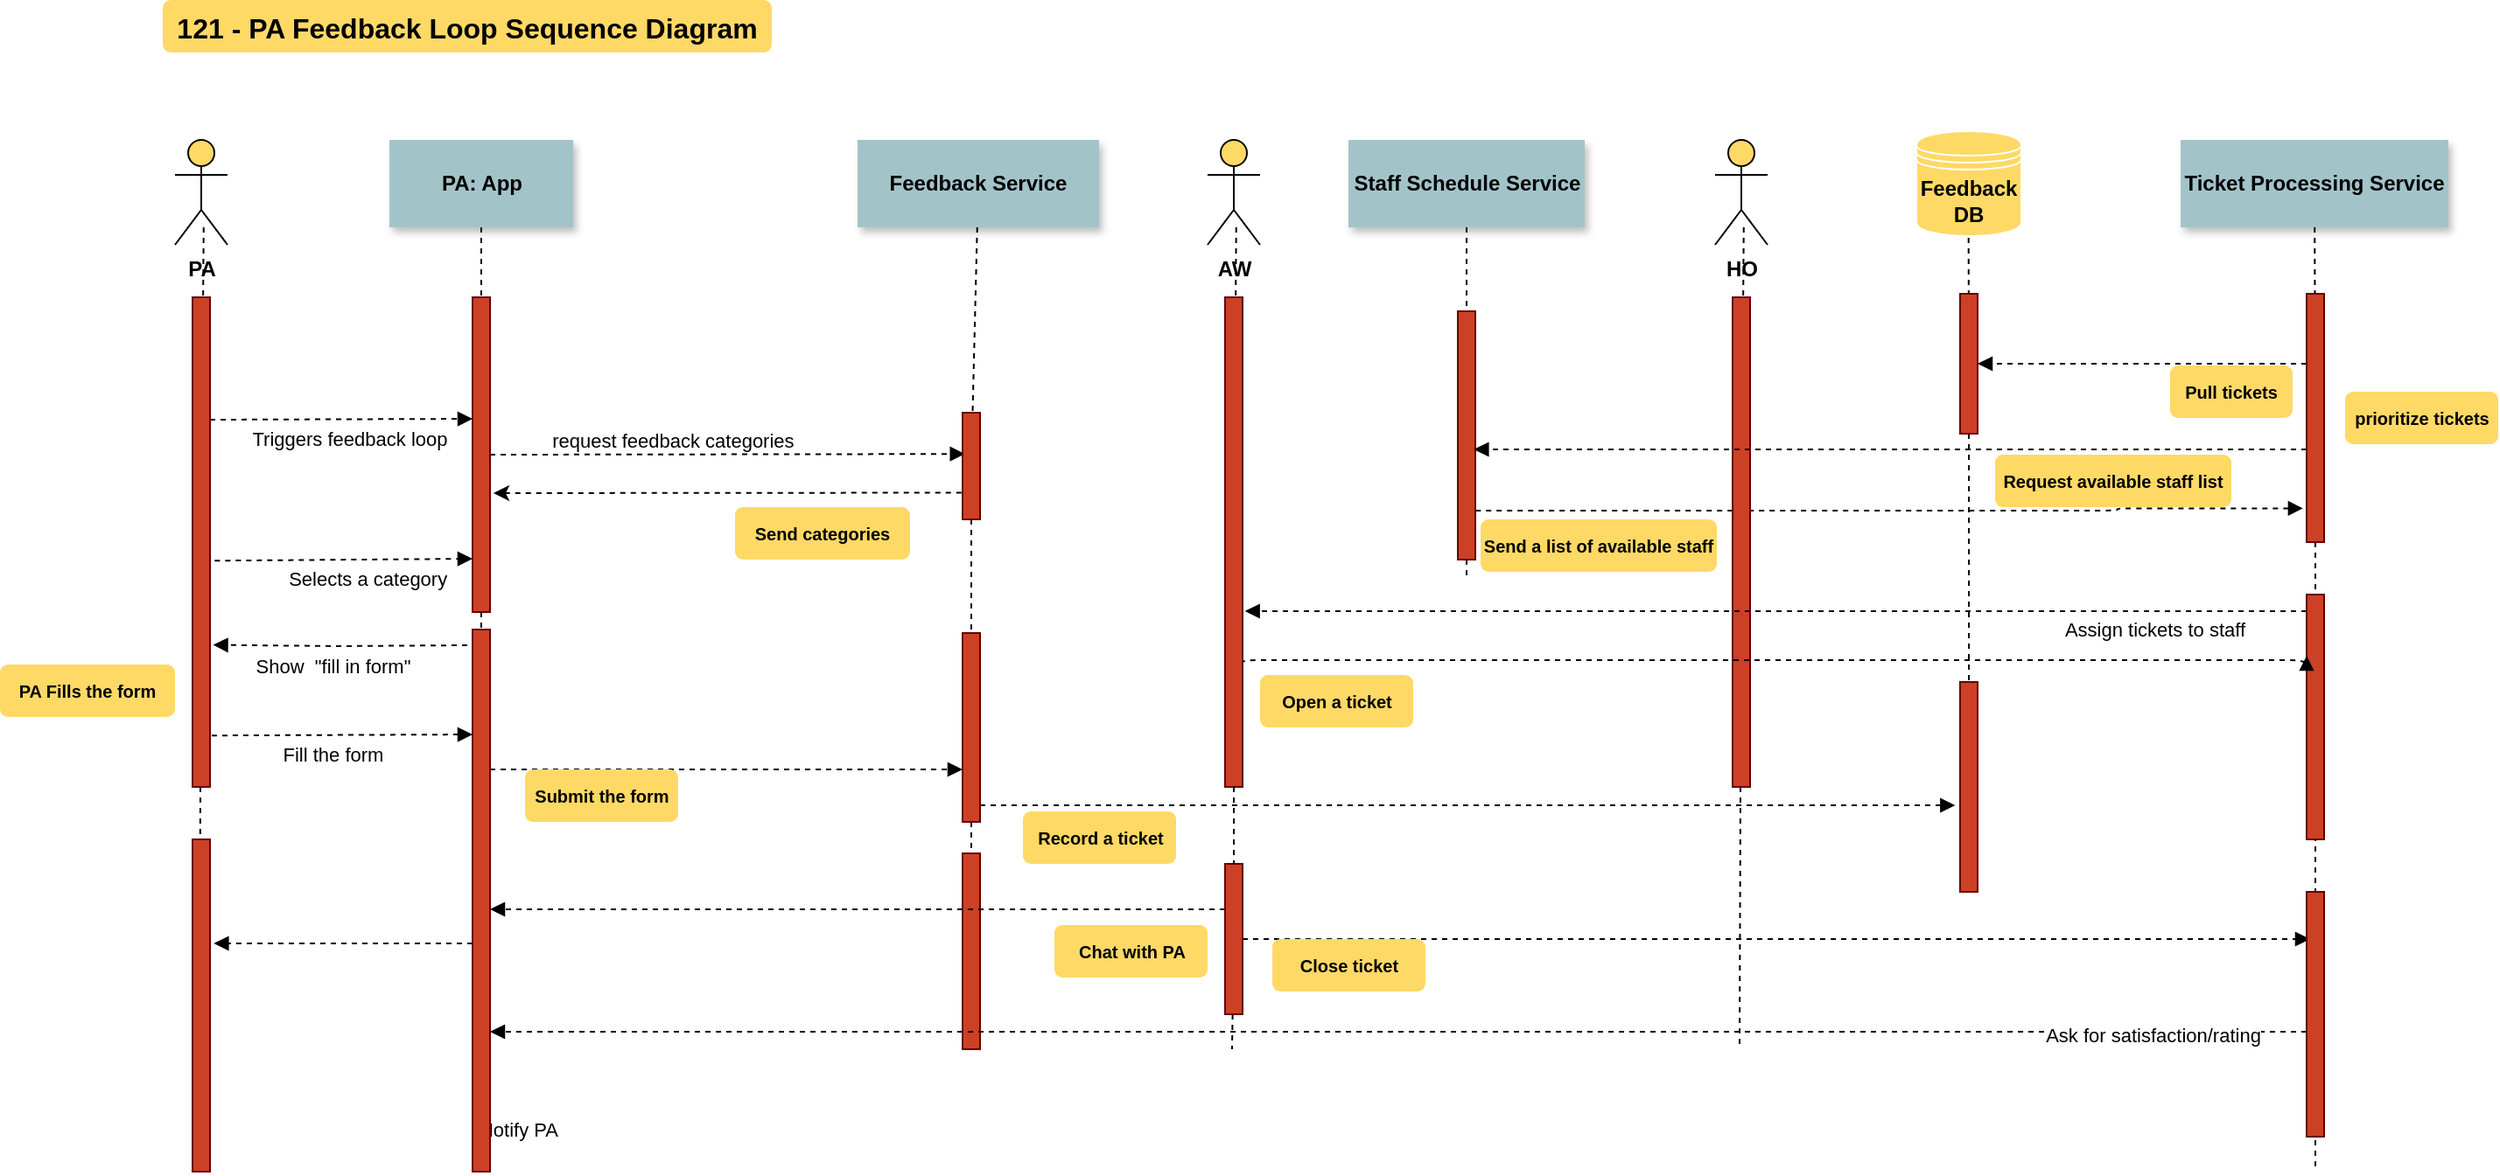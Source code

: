 <mxfile version="12.1.7" type="github" pages="1">
  <diagram name="Page-1" id="9361dd3d-8414-5efd-6122-117bd74ce7a7">
    <mxGraphModel dx="2107" dy="1023" grid="1" gridSize="10" guides="1" tooltips="1" connect="1" arrows="1" fold="1" page="0" pageScale="1.5" pageWidth="826" pageHeight="1169" background="#ffffff" math="0" shadow="0">
      <root>
        <mxCell id="0"/>
        <mxCell id="1" parent="0"/>
        <mxCell id="2" value="" style="fillColor=#CC4125;strokeColor=#660000" parent="1" vertex="1">
          <mxGeometry x="30" y="150" width="10" height="180" as="geometry"/>
        </mxCell>
        <mxCell id="4" value="PA: App" style="shadow=1;fillColor=#A2C4C9;strokeColor=none;whiteSpace=wrap;fontStyle=1" parent="1" vertex="1">
          <mxGeometry x="-17.5" y="60" width="105" height="50" as="geometry"/>
        </mxCell>
        <mxCell id="7" value="Staff Schedule Service" style="shadow=1;fillColor=#A2C4C9;strokeColor=none;whiteSpace=wrap;fontStyle=1" parent="1" vertex="1">
          <mxGeometry x="530.5" y="60" width="135" height="50" as="geometry"/>
        </mxCell>
        <mxCell id="9" value="request feedback categories" style="edgeStyle=none;verticalLabelPosition=top;verticalAlign=bottom;entryX=0.138;entryY=0.387;entryDx=0;entryDy=0;exitX=1;exitY=0.5;exitDx=0;exitDy=0;entryPerimeter=0;dashed=1;endFill=1;endArrow=block;startFill=0;startArrow=none;" parent="1" source="2" target="4HXD_U9j3b60p4fibFge-90" edge="1">
          <mxGeometry x="-150" y="4" width="100" height="100" as="geometry">
            <mxPoint x="60" y="243.5" as="sourcePoint"/>
            <mxPoint x="241.6" y="245.159" as="targetPoint"/>
            <mxPoint x="-31" y="1" as="offset"/>
          </mxGeometry>
        </mxCell>
        <mxCell id="11" value="" style="edgeStyle=none;verticalLabelPosition=top;verticalAlign=bottom;endArrow=none;startArrow=classic;dashed=1;entryX=0;entryY=0.75;entryDx=0;entryDy=0;" parent="1" target="4HXD_U9j3b60p4fibFge-90" edge="1">
          <mxGeometry x="120" y="172.259" width="100" height="100" as="geometry">
            <mxPoint x="42" y="262" as="sourcePoint"/>
            <mxPoint x="286.76" y="260.398" as="targetPoint"/>
          </mxGeometry>
        </mxCell>
        <mxCell id="16" value="" style="edgeStyle=none;endArrow=none;dashed=1;" parent="1" source="4HXD_U9j3b60p4fibFge-112" target="17" edge="1">
          <mxGeometry x="807.043" y="270" width="100" height="100" as="geometry">
            <mxPoint x="884.543" y="220.0" as="sourcePoint"/>
            <mxPoint x="884.543" y="240.0" as="targetPoint"/>
          </mxGeometry>
        </mxCell>
        <mxCell id="17" value="" style="fillColor=#CC4125;strokeColor=#660000" parent="1" vertex="1">
          <mxGeometry x="880" y="370" width="10" height="120" as="geometry"/>
        </mxCell>
        <mxCell id="30" value="Feedback Service" style="shadow=1;fillColor=#A2C4C9;strokeColor=none;whiteSpace=wrap;fontStyle=1" parent="1" vertex="1">
          <mxGeometry x="250" y="60" width="138" height="50" as="geometry"/>
        </mxCell>
        <mxCell id="33" value="" style="edgeStyle=elbowEdgeStyle;elbow=horizontal;endArrow=none;dashed=1" parent="1" source="4" target="2" edge="1">
          <mxGeometry x="60.0" y="310" width="100" height="100" as="geometry">
            <mxPoint x="60.0" y="410" as="sourcePoint"/>
            <mxPoint x="160" y="310" as="targetPoint"/>
          </mxGeometry>
        </mxCell>
        <mxCell id="jYBo3Zhqs0pMkhHqMW5u-86" value="" style="edgeStyle=orthogonalEdgeStyle;rounded=1;orthogonalLoop=1;jettySize=auto;html=1;entryX=1.175;entryY=0.71;entryDx=0;entryDy=0;entryPerimeter=0;dashed=1;verticalAlign=bottom;endFill=1;endArrow=block;startFill=0;startArrow=none;" parent="1" target="jYBo3Zhqs0pMkhHqMW5u-84" edge="1">
          <mxGeometry x="0.061" y="-19" relative="1" as="geometry">
            <mxPoint x="27" y="349" as="sourcePoint"/>
            <mxPoint as="offset"/>
          </mxGeometry>
        </mxCell>
        <mxCell id="jYBo3Zhqs0pMkhHqMW5u-87" value="Show&amp;nbsp; &quot;fill in form&quot;" style="text;html=1;resizable=0;points=[];align=center;verticalAlign=bottom;labelBackgroundColor=#ffffff;rounded=1;dashed=1;fontSize=11;strokeColor=#000000;endFill=1;endArrow=block;startFill=0;startArrow=none;" parent="jYBo3Zhqs0pMkhHqMW5u-86" vertex="1" connectable="0">
          <mxGeometry x="0.15" y="-4" relative="1" as="geometry">
            <mxPoint x="6.5" y="25" as="offset"/>
          </mxGeometry>
        </mxCell>
        <mxCell id="xaEXVbpPQqgU4EdOG0RL-72" style="edgeStyle=elbowEdgeStyle;orthogonalLoop=1;jettySize=auto;elbow=vertical;html=1;dashed=1;startFill=0;endArrow=block;endFill=1;" edge="1" parent="1" source="42">
          <mxGeometry relative="1" as="geometry">
            <mxPoint x="310" y="420" as="targetPoint"/>
          </mxGeometry>
        </mxCell>
        <mxCell id="xaEXVbpPQqgU4EdOG0RL-135" style="edgeStyle=elbowEdgeStyle;orthogonalLoop=1;jettySize=auto;elbow=vertical;html=1;dashed=1;startFill=0;endArrow=block;endFill=1;entryX=1.217;entryY=0.313;entryDx=0;entryDy=0;entryPerimeter=0;" edge="1" parent="1" source="42" target="xaEXVbpPQqgU4EdOG0RL-137">
          <mxGeometry relative="1" as="geometry">
            <mxPoint x="-120.0" y="495" as="targetPoint"/>
            <Array as="points"/>
          </mxGeometry>
        </mxCell>
        <mxCell id="xaEXVbpPQqgU4EdOG0RL-136" value="Notify PA" style="text;html=1;resizable=0;points=[];align=center;verticalAlign=middle;labelBackgroundColor=#ffffff;fontSize=11;" vertex="1" connectable="0" parent="xaEXVbpPQqgU4EdOG0RL-135">
          <mxGeometry x="1" y="-96" relative="1" as="geometry">
            <mxPoint x="77.5" y="106.5" as="offset"/>
          </mxGeometry>
        </mxCell>
        <mxCell id="42" value="" style="fillColor=#CC4125;strokeColor=#660000" parent="1" vertex="1">
          <mxGeometry x="30" y="340" width="10" height="310" as="geometry"/>
        </mxCell>
        <mxCell id="44" value="" style="edgeStyle=none;dashed=1;endArrow=none" parent="1" source="2" target="42" edge="1">
          <mxGeometry x="-120" y="300" width="100" height="100" as="geometry">
            <mxPoint x="-120" y="400" as="sourcePoint"/>
            <mxPoint x="-20" y="300" as="targetPoint"/>
          </mxGeometry>
        </mxCell>
        <mxCell id="49" value="" style="fillColor=#CC4125;strokeColor=#660000" parent="1" vertex="1">
          <mxGeometry x="310" y="468" width="10" height="112" as="geometry"/>
        </mxCell>
        <mxCell id="50" value="" style="edgeStyle=none;endArrow=none;dashed=1" parent="1" source="4HXD_U9j3b60p4fibFge-125" target="49" edge="1">
          <mxGeometry x="266.571" y="205" width="100" height="100" as="geometry">
            <mxPoint x="341.736" y="150" as="sourcePoint"/>
            <mxPoint x="341.736" y="329.394" as="targetPoint"/>
          </mxGeometry>
        </mxCell>
        <mxCell id="71" value="121 - PA Feedback Loop Sequence Diagram" style="rounded=1;fontStyle=1;fillColor=#FFD966;strokeColor=none;fontSize=16;" parent="1" vertex="1">
          <mxGeometry x="-147" y="-20" width="348" height="30" as="geometry"/>
        </mxCell>
        <mxCell id="72" value="PA Fills the form" style="rounded=1;fontStyle=1;fillColor=#FFD966;strokeColor=none;whiteSpace=wrap;fontSize=10;" parent="1" vertex="1">
          <mxGeometry x="-240" y="360" width="100" height="30" as="geometry"/>
        </mxCell>
        <mxCell id="4HXD_U9j3b60p4fibFge-92" style="edgeStyle=orthogonalEdgeStyle;rounded=1;orthogonalLoop=1;jettySize=auto;html=1;dashed=1;verticalAlign=bottom;endFill=1;endArrow=block;startFill=0;startArrow=none;exitX=1.01;exitY=0.803;exitDx=0;exitDy=0;exitPerimeter=0;entryX=-0.205;entryY=0.864;entryDx=0;entryDy=0;entryPerimeter=0;" parent="1" edge="1" target="xaEXVbpPQqgU4EdOG0RL-106" source="4HXD_U9j3b60p4fibFge-109">
          <mxGeometry relative="1" as="geometry">
            <mxPoint x="640" y="270" as="sourcePoint"/>
            <mxPoint x="797" y="270" as="targetPoint"/>
            <Array as="points">
              <mxPoint x="970" y="272"/>
              <mxPoint x="970" y="271"/>
            </Array>
          </mxGeometry>
        </mxCell>
        <mxCell id="4HXD_U9j3b60p4fibFge-93" value="" style="text;html=1;resizable=0;points=[];align=center;verticalAlign=bottom;labelBackgroundColor=#ffffff;rounded=1;dashed=1;fontSize=11;strokeColor=#000000;endFill=1;endArrow=block;startFill=0;startArrow=none;" parent="4HXD_U9j3b60p4fibFge-92" vertex="1" connectable="0">
          <mxGeometry x="-0.003" y="10" relative="1" as="geometry">
            <mxPoint x="-159.5" y="28" as="offset"/>
          </mxGeometry>
        </mxCell>
        <mxCell id="HILvpN4AN2ozblUCMKvK-93" value="" style="edgeStyle=none;endArrow=none;dashed=1;exitX=0.5;exitY=1;exitDx=0;exitDy=0;" parent="1" source="4HXD_U9j3b60p4fibFge-109" edge="1">
          <mxGeometry x="626.571" y="339.697" width="100" height="100" as="geometry">
            <mxPoint x="598" y="270" as="sourcePoint"/>
            <mxPoint x="598" y="310" as="targetPoint"/>
          </mxGeometry>
        </mxCell>
        <mxCell id="4HXD_U9j3b60p4fibFge-90" value="" style="fillColor=#CC4125;strokeColor=#660000" parent="1" vertex="1">
          <mxGeometry x="310" y="216" width="10" height="61" as="geometry"/>
        </mxCell>
        <mxCell id="4HXD_U9j3b60p4fibFge-91" value="" style="edgeStyle=none;endArrow=none;dashed=1" parent="1" source="30" target="4HXD_U9j3b60p4fibFge-90" edge="1">
          <mxGeometry x="266.571" y="205" width="100" height="100" as="geometry">
            <mxPoint x="315" y="110" as="sourcePoint"/>
            <mxPoint x="315" y="468.333" as="targetPoint"/>
          </mxGeometry>
        </mxCell>
        <mxCell id="4HXD_U9j3b60p4fibFge-109" value="" style="fillColor=#CC4125;strokeColor=#660000" parent="1" vertex="1">
          <mxGeometry x="593" y="158" width="10" height="142" as="geometry"/>
        </mxCell>
        <mxCell id="4HXD_U9j3b60p4fibFge-110" value="" style="edgeStyle=none;endArrow=none;dashed=1;exitX=0.5;exitY=1;exitDx=0;exitDy=0;" parent="1" source="7" target="4HXD_U9j3b60p4fibFge-109" edge="1">
          <mxGeometry x="626.571" y="339.697" width="100" height="100" as="geometry">
            <mxPoint x="597.5" y="110" as="sourcePoint"/>
            <mxPoint x="597.881" y="307" as="targetPoint"/>
          </mxGeometry>
        </mxCell>
        <mxCell id="4HXD_U9j3b60p4fibFge-112" value="" style="fillColor=#CC4125;strokeColor=#660000" parent="1" vertex="1">
          <mxGeometry x="880" y="148" width="10" height="80" as="geometry"/>
        </mxCell>
        <mxCell id="4HXD_U9j3b60p4fibFge-113" value="" style="edgeStyle=none;endArrow=none;dashed=1;" parent="1" target="4HXD_U9j3b60p4fibFge-112" edge="1">
          <mxGeometry x="807.043" y="270" width="100" height="100" as="geometry">
            <mxPoint x="884.836" y="110" as="sourcePoint"/>
            <mxPoint x="884.965" y="290" as="targetPoint"/>
          </mxGeometry>
        </mxCell>
        <mxCell id="4HXD_U9j3b60p4fibFge-121" value="prioritize tickets" style="rounded=1;fontStyle=1;fillColor=#FFD966;strokeColor=none;whiteSpace=wrap;fontSize=10;" parent="1" vertex="1">
          <mxGeometry x="1100" y="204" width="87.5" height="30" as="geometry"/>
        </mxCell>
        <mxCell id="xaEXVbpPQqgU4EdOG0RL-100" style="edgeStyle=elbowEdgeStyle;orthogonalLoop=1;jettySize=auto;elbow=vertical;html=1;dashed=1;startFill=0;endArrow=block;endFill=1;entryX=-0.283;entryY=0.586;entryDx=0;entryDy=0;entryPerimeter=0;" edge="1" parent="1" source="4HXD_U9j3b60p4fibFge-125" target="17">
          <mxGeometry relative="1" as="geometry">
            <mxPoint x="850" y="440" as="targetPoint"/>
          </mxGeometry>
        </mxCell>
        <mxCell id="4HXD_U9j3b60p4fibFge-125" value="" style="fillColor=#CC4125;strokeColor=#660000" parent="1" vertex="1">
          <mxGeometry x="310" y="342" width="10" height="108" as="geometry"/>
        </mxCell>
        <mxCell id="4HXD_U9j3b60p4fibFge-126" value="" style="edgeStyle=none;endArrow=none;dashed=1" parent="1" source="4HXD_U9j3b60p4fibFge-90" target="4HXD_U9j3b60p4fibFge-125" edge="1">
          <mxGeometry x="266.571" y="205" width="100" height="100" as="geometry">
            <mxPoint x="315.0" y="280.0" as="sourcePoint"/>
            <mxPoint x="315.0" y="468" as="targetPoint"/>
          </mxGeometry>
        </mxCell>
        <mxCell id="jYBo3Zhqs0pMkhHqMW5u-81" value="Selects a category" style="edgeStyle=none;verticalLabelPosition=top;verticalAlign=bottom;labelPosition=left;align=center;exitX=1.268;exitY=0.538;exitDx=0;exitDy=0;exitPerimeter=0;dashed=1;endFill=1;endArrow=block;startFill=0;startArrow=none;" parent="1" source="jYBo3Zhqs0pMkhHqMW5u-84" edge="1">
          <mxGeometry width="100" height="100" as="geometry">
            <mxPoint x="-60" y="299.5" as="sourcePoint"/>
            <mxPoint x="30" y="299.5" as="targetPoint"/>
            <mxPoint x="14" y="20" as="offset"/>
          </mxGeometry>
        </mxCell>
        <mxCell id="3" value="Triggers feedback loop" style="edgeStyle=none;verticalLabelPosition=top;verticalAlign=bottom;labelPosition=left;align=center;exitX=1;exitY=0.25;exitDx=0;exitDy=0;dashed=1;endFill=1;endArrow=block;startFill=0;startArrow=none;" parent="1" source="jYBo3Zhqs0pMkhHqMW5u-84" edge="1">
          <mxGeometry width="100" height="100" as="geometry">
            <mxPoint x="-60" y="219.5" as="sourcePoint"/>
            <mxPoint x="30" y="219.5" as="targetPoint"/>
            <mxPoint x="5" y="20" as="offset"/>
          </mxGeometry>
        </mxCell>
        <mxCell id="jYBo3Zhqs0pMkhHqMW5u-89" value="Fill the form" style="edgeStyle=none;verticalLabelPosition=top;verticalAlign=bottom;labelPosition=left;align=center;exitX=1.096;exitY=0.895;exitDx=0;exitDy=0;exitPerimeter=0;dashed=1;endFill=1;endArrow=block;startFill=0;startArrow=none;" parent="1" source="jYBo3Zhqs0pMkhHqMW5u-84" edge="1">
          <mxGeometry width="100" height="100" as="geometry">
            <mxPoint x="-107.32" y="400.64" as="sourcePoint"/>
            <mxPoint x="30" y="400" as="targetPoint"/>
            <mxPoint x="-5" y="20" as="offset"/>
          </mxGeometry>
        </mxCell>
        <mxCell id="xaEXVbpPQqgU4EdOG0RL-86" value="" style="group" vertex="1" connectable="0" parent="1">
          <mxGeometry x="740" y="60" width="30" height="520" as="geometry"/>
        </mxCell>
        <mxCell id="xaEXVbpPQqgU4EdOG0RL-87" value="" style="edgeStyle=none;endArrow=none;dashed=1" edge="1" parent="xaEXVbpPQqgU4EdOG0RL-86" target="xaEXVbpPQqgU4EdOG0RL-90">
          <mxGeometry x="-35.429" y="145" width="100" height="100" as="geometry">
            <mxPoint x="16.373" y="50" as="sourcePoint"/>
            <mxPoint x="14" y="520" as="targetPoint"/>
          </mxGeometry>
        </mxCell>
        <mxCell id="xaEXVbpPQqgU4EdOG0RL-88" value="" style="group" vertex="1" connectable="0" parent="xaEXVbpPQqgU4EdOG0RL-86">
          <mxGeometry width="30" height="520" as="geometry"/>
        </mxCell>
        <mxCell id="xaEXVbpPQqgU4EdOG0RL-89" value="" style="edgeStyle=none;endArrow=none;dashed=1" edge="1" parent="xaEXVbpPQqgU4EdOG0RL-88" source="xaEXVbpPQqgU4EdOG0RL-90">
          <mxGeometry x="-35.429" y="145" width="100" height="100" as="geometry">
            <mxPoint x="16.373" y="50" as="sourcePoint"/>
            <mxPoint x="14" y="520" as="targetPoint"/>
          </mxGeometry>
        </mxCell>
        <mxCell id="xaEXVbpPQqgU4EdOG0RL-90" value="" style="fillColor=#CC4125;strokeColor=#660000" vertex="1" parent="xaEXVbpPQqgU4EdOG0RL-88">
          <mxGeometry x="10" y="90" width="10" height="280" as="geometry"/>
        </mxCell>
        <mxCell id="xaEXVbpPQqgU4EdOG0RL-91" value="HO" style="shape=umlActor;verticalLabelPosition=bottom;labelBackgroundColor=none;verticalAlign=top;html=1;outlineConnect=0;fillColor=#FFD966;fontStyle=1" vertex="1" parent="xaEXVbpPQqgU4EdOG0RL-88">
          <mxGeometry width="30" height="60" as="geometry"/>
        </mxCell>
        <mxCell id="xaEXVbpPQqgU4EdOG0RL-103" value="Ticket Processing Service" style="shadow=1;fillColor=#A2C4C9;strokeColor=none;whiteSpace=wrap;fontStyle=1" vertex="1" parent="1">
          <mxGeometry x="1006" y="60" width="153" height="50" as="geometry"/>
        </mxCell>
        <mxCell id="xaEXVbpPQqgU4EdOG0RL-104" value="" style="edgeStyle=none;endArrow=none;dashed=1;" edge="1" parent="1" source="xaEXVbpPQqgU4EdOG0RL-106">
          <mxGeometry x="1004.543" y="270" width="100" height="100" as="geometry">
            <mxPoint x="1082.043" y="220.0" as="sourcePoint"/>
            <mxPoint x="1083" y="650" as="targetPoint"/>
          </mxGeometry>
        </mxCell>
        <mxCell id="xaEXVbpPQqgU4EdOG0RL-115" style="edgeStyle=elbowEdgeStyle;orthogonalLoop=1;jettySize=auto;elbow=vertical;html=1;dashed=1;startFill=0;endArrow=block;endFill=1;fontSize=11;entryX=1.133;entryY=0.641;entryDx=0;entryDy=0;entryPerimeter=0;" edge="1" parent="1" source="xaEXVbpPQqgU4EdOG0RL-105" target="xaEXVbpPQqgU4EdOG0RL-96">
          <mxGeometry relative="1" as="geometry">
            <mxPoint x="760" y="330" as="targetPoint"/>
          </mxGeometry>
        </mxCell>
        <mxCell id="xaEXVbpPQqgU4EdOG0RL-117" value="Assign tickets to staff" style="text;html=1;resizable=0;points=[];align=center;verticalAlign=middle;labelBackgroundColor=#ffffff;fontSize=11;" vertex="1" connectable="0" parent="xaEXVbpPQqgU4EdOG0RL-115">
          <mxGeometry y="168" relative="1" as="geometry">
            <mxPoint x="216" y="-157.5" as="offset"/>
          </mxGeometry>
        </mxCell>
        <mxCell id="xaEXVbpPQqgU4EdOG0RL-105" value="" style="fillColor=#CC4125;strokeColor=#660000" vertex="1" parent="1">
          <mxGeometry x="1078" y="320" width="10" height="140" as="geometry"/>
        </mxCell>
        <mxCell id="xaEXVbpPQqgU4EdOG0RL-110" style="edgeStyle=elbowEdgeStyle;orthogonalLoop=1;jettySize=auto;elbow=vertical;html=1;entryX=1;entryY=0.5;entryDx=0;entryDy=0;dashed=1;startFill=0;endArrow=block;endFill=1;fontSize=16;" edge="1" parent="1" source="xaEXVbpPQqgU4EdOG0RL-106" target="4HXD_U9j3b60p4fibFge-112">
          <mxGeometry relative="1" as="geometry"/>
        </mxCell>
        <mxCell id="xaEXVbpPQqgU4EdOG0RL-111" value="" style="text;html=1;resizable=0;points=[];align=center;verticalAlign=bottom;labelBackgroundColor=#ffffff;fontSize=11;rounded=1;dashed=1;strokeColor=#000000;endFill=1;endArrow=block;startFill=0;startArrow=none;" vertex="1" connectable="0" parent="xaEXVbpPQqgU4EdOG0RL-110">
          <mxGeometry x="0.265" y="1" relative="1" as="geometry">
            <mxPoint as="offset"/>
          </mxGeometry>
        </mxCell>
        <mxCell id="xaEXVbpPQqgU4EdOG0RL-112" style="edgeStyle=elbowEdgeStyle;orthogonalLoop=1;jettySize=auto;elbow=vertical;html=1;entryX=0.917;entryY=0.556;entryDx=0;entryDy=0;entryPerimeter=0;dashed=1;startFill=0;endArrow=block;endFill=1;fontSize=16;" edge="1" parent="1" source="xaEXVbpPQqgU4EdOG0RL-106" target="4HXD_U9j3b60p4fibFge-109">
          <mxGeometry relative="1" as="geometry"/>
        </mxCell>
        <mxCell id="xaEXVbpPQqgU4EdOG0RL-113" value="" style="text;html=1;resizable=0;points=[];align=center;verticalAlign=bottom;labelBackgroundColor=#ffffff;fontSize=11;rounded=1;dashed=1;strokeColor=#000000;endFill=1;endArrow=block;startFill=0;startArrow=none;" vertex="1" connectable="0" parent="xaEXVbpPQqgU4EdOG0RL-112">
          <mxGeometry y="116" relative="1" as="geometry">
            <mxPoint x="120.5" y="-93" as="offset"/>
          </mxGeometry>
        </mxCell>
        <mxCell id="xaEXVbpPQqgU4EdOG0RL-106" value="" style="fillColor=#CC4125;strokeColor=#660000" vertex="1" parent="1">
          <mxGeometry x="1078" y="148" width="10" height="142" as="geometry"/>
        </mxCell>
        <mxCell id="xaEXVbpPQqgU4EdOG0RL-107" value="" style="edgeStyle=none;endArrow=none;dashed=1;" edge="1" parent="1" source="xaEXVbpPQqgU4EdOG0RL-103" target="xaEXVbpPQqgU4EdOG0RL-106">
          <mxGeometry x="1004.543" y="270" width="100" height="100" as="geometry">
            <mxPoint x="1082.306" y="110" as="sourcePoint"/>
            <mxPoint x="1082.465" y="290" as="targetPoint"/>
          </mxGeometry>
        </mxCell>
        <mxCell id="xaEXVbpPQqgU4EdOG0RL-108" value="Feedback DB" style="shape=datastore;whiteSpace=wrap;html=1;labelBackgroundColor=none;fillColor=#FFD966;strokeColor=#FFFFFF;fontStyle=1" vertex="1" parent="1">
          <mxGeometry x="855" y="55" width="60" height="60" as="geometry"/>
        </mxCell>
        <mxCell id="xaEXVbpPQqgU4EdOG0RL-93" value="" style="edgeStyle=none;endArrow=none;dashed=1" edge="1" parent="1" target="xaEXVbpPQqgU4EdOG0RL-96">
          <mxGeometry x="414.571" y="205" width="100" height="100" as="geometry">
            <mxPoint x="466.373" y="110" as="sourcePoint"/>
            <mxPoint x="464" y="580" as="targetPoint"/>
          </mxGeometry>
        </mxCell>
        <mxCell id="xaEXVbpPQqgU4EdOG0RL-95" value="" style="edgeStyle=none;endArrow=none;dashed=1" edge="1" parent="1" source="xaEXVbpPQqgU4EdOG0RL-124">
          <mxGeometry x="414.571" y="205" width="100" height="100" as="geometry">
            <mxPoint x="466.373" y="110" as="sourcePoint"/>
            <mxPoint x="464" y="580" as="targetPoint"/>
          </mxGeometry>
        </mxCell>
        <mxCell id="xaEXVbpPQqgU4EdOG0RL-119" style="edgeStyle=elbowEdgeStyle;orthogonalLoop=1;jettySize=auto;elbow=vertical;html=1;exitX=1;exitY=0.75;exitDx=0;exitDy=0;entryX=0;entryY=0.25;entryDx=0;entryDy=0;dashed=1;startFill=0;endArrow=block;endFill=1;fontSize=11;" edge="1" parent="1" source="xaEXVbpPQqgU4EdOG0RL-96" target="xaEXVbpPQqgU4EdOG0RL-105">
          <mxGeometry relative="1" as="geometry"/>
        </mxCell>
        <mxCell id="xaEXVbpPQqgU4EdOG0RL-96" value="" style="fillColor=#CC4125;strokeColor=#660000" vertex="1" parent="1">
          <mxGeometry x="460" y="150" width="10" height="280" as="geometry"/>
        </mxCell>
        <mxCell id="xaEXVbpPQqgU4EdOG0RL-97" value="AW" style="shape=umlActor;verticalLabelPosition=bottom;labelBackgroundColor=none;verticalAlign=top;html=1;outlineConnect=0;fillColor=#FFD966;fontStyle=1" vertex="1" parent="1">
          <mxGeometry x="450" y="60" width="30" height="60" as="geometry"/>
        </mxCell>
        <mxCell id="xaEXVbpPQqgU4EdOG0RL-126" style="edgeStyle=elbowEdgeStyle;orthogonalLoop=1;jettySize=auto;elbow=vertical;html=1;dashed=1;startFill=0;endArrow=block;endFill=1;fontSize=11;" edge="1" parent="1" source="xaEXVbpPQqgU4EdOG0RL-124" target="42">
          <mxGeometry relative="1" as="geometry">
            <Array as="points">
              <mxPoint x="400" y="500"/>
            </Array>
          </mxGeometry>
        </mxCell>
        <mxCell id="xaEXVbpPQqgU4EdOG0RL-127" value="" style="text;html=1;resizable=0;points=[];align=center;verticalAlign=middle;fontSize=10;rounded=1;fontStyle=1;fillColor=#FFD966;" vertex="1" connectable="0" parent="xaEXVbpPQqgU4EdOG0RL-126">
          <mxGeometry y="144" relative="1" as="geometry">
            <mxPoint x="140" y="-128.5" as="offset"/>
          </mxGeometry>
        </mxCell>
        <mxCell id="xaEXVbpPQqgU4EdOG0RL-129" style="edgeStyle=elbowEdgeStyle;orthogonalLoop=1;jettySize=auto;elbow=vertical;html=1;dashed=1;startFill=0;endArrow=block;endFill=1;" edge="1" parent="1" source="xaEXVbpPQqgU4EdOG0RL-124">
          <mxGeometry relative="1" as="geometry">
            <mxPoint x="1080" y="517.0" as="targetPoint"/>
          </mxGeometry>
        </mxCell>
        <mxCell id="xaEXVbpPQqgU4EdOG0RL-124" value="" style="fillColor=#CC4125;strokeColor=#660000" vertex="1" parent="1">
          <mxGeometry x="460" y="474" width="10" height="86" as="geometry"/>
        </mxCell>
        <mxCell id="xaEXVbpPQqgU4EdOG0RL-125" value="" style="edgeStyle=none;endArrow=none;dashed=1" edge="1" parent="1" source="xaEXVbpPQqgU4EdOG0RL-96" target="xaEXVbpPQqgU4EdOG0RL-124">
          <mxGeometry x="414.571" y="205" width="100" height="100" as="geometry">
            <mxPoint x="464.517" y="430" as="sourcePoint"/>
            <mxPoint x="464" y="580" as="targetPoint"/>
          </mxGeometry>
        </mxCell>
        <mxCell id="xaEXVbpPQqgU4EdOG0RL-133" style="edgeStyle=elbowEdgeStyle;orthogonalLoop=1;jettySize=auto;elbow=vertical;html=1;dashed=1;startFill=0;endArrow=block;endFill=1;" edge="1" parent="1" source="xaEXVbpPQqgU4EdOG0RL-132">
          <mxGeometry relative="1" as="geometry">
            <mxPoint x="40" y="570" as="targetPoint"/>
            <Array as="points">
              <mxPoint x="110" y="570"/>
            </Array>
          </mxGeometry>
        </mxCell>
        <mxCell id="xaEXVbpPQqgU4EdOG0RL-134" value="Ask for satisfaction/rating" style="text;html=1;resizable=0;points=[];align=center;verticalAlign=middle;labelBackgroundColor=#ffffff;fontSize=11;" vertex="1" connectable="0" parent="xaEXVbpPQqgU4EdOG0RL-133">
          <mxGeometry y="430" relative="1" as="geometry">
            <mxPoint x="431" y="-428" as="offset"/>
          </mxGeometry>
        </mxCell>
        <mxCell id="xaEXVbpPQqgU4EdOG0RL-132" value="" style="fillColor=#CC4125;strokeColor=#660000" vertex="1" parent="1">
          <mxGeometry x="1078" y="490" width="10" height="140" as="geometry"/>
        </mxCell>
        <mxCell id="jYBo3Zhqs0pMkhHqMW5u-85" value="" style="edgeStyle=none;endArrow=none;dashed=1" parent="1" target="jYBo3Zhqs0pMkhHqMW5u-84" edge="1">
          <mxGeometry x="-175.429" y="205" width="100" height="100" as="geometry">
            <mxPoint x="-123.627" y="110" as="sourcePoint"/>
            <mxPoint x="-126" y="580" as="targetPoint"/>
          </mxGeometry>
        </mxCell>
        <mxCell id="jYBo3Zhqs0pMkhHqMW5u-78" value="" style="edgeStyle=none;endArrow=none;dashed=1" parent="1" source="jYBo3Zhqs0pMkhHqMW5u-84" edge="1">
          <mxGeometry x="-175.429" y="205" width="100" height="100" as="geometry">
            <mxPoint x="-123.627" y="110" as="sourcePoint"/>
            <mxPoint x="-126" y="580" as="targetPoint"/>
          </mxGeometry>
        </mxCell>
        <mxCell id="jYBo3Zhqs0pMkhHqMW5u-84" value="" style="fillColor=#CC4125;strokeColor=#660000" parent="1" vertex="1">
          <mxGeometry x="-130" y="150" width="10" height="280" as="geometry"/>
        </mxCell>
        <mxCell id="jYBo3Zhqs0pMkhHqMW5u-72" value="PA" style="shape=umlActor;verticalLabelPosition=bottom;labelBackgroundColor=none;verticalAlign=top;html=1;outlineConnect=0;fillColor=#FFD966;fontStyle=1" parent="1" vertex="1">
          <mxGeometry x="-140" y="60" width="30" height="60" as="geometry"/>
        </mxCell>
        <mxCell id="xaEXVbpPQqgU4EdOG0RL-137" value="" style="fillColor=#CC4125;strokeColor=#660000" vertex="1" parent="1">
          <mxGeometry x="-130" y="460" width="10" height="190" as="geometry"/>
        </mxCell>
        <mxCell id="xaEXVbpPQqgU4EdOG0RL-138" value="Chat with PA" style="rounded=1;fontStyle=1;fillColor=#FFD966;strokeColor=none;whiteSpace=wrap;fontSize=10;" vertex="1" parent="1">
          <mxGeometry x="362.5" y="509" width="87.5" height="30" as="geometry"/>
        </mxCell>
        <mxCell id="xaEXVbpPQqgU4EdOG0RL-140" value="Record a ticket" style="rounded=1;fontStyle=1;fillColor=#FFD966;strokeColor=none;whiteSpace=wrap;fontSize=10;" vertex="1" parent="1">
          <mxGeometry x="344.5" y="444" width="87.5" height="30" as="geometry"/>
        </mxCell>
        <mxCell id="xaEXVbpPQqgU4EdOG0RL-141" value="Submit the form" style="rounded=1;fontStyle=1;fillColor=#FFD966;strokeColor=none;whiteSpace=wrap;fontSize=10;" vertex="1" parent="1">
          <mxGeometry x="60" y="420" width="87.5" height="30" as="geometry"/>
        </mxCell>
        <mxCell id="xaEXVbpPQqgU4EdOG0RL-143" value="Send categories" style="rounded=1;fontStyle=1;fillColor=#FFD966;strokeColor=none;whiteSpace=wrap;fontSize=10;" vertex="1" parent="1">
          <mxGeometry x="180" y="270" width="100" height="30" as="geometry"/>
        </mxCell>
        <mxCell id="xaEXVbpPQqgU4EdOG0RL-144" value="Send a list of available staff" style="rounded=1;fontStyle=1;fillColor=#FFD966;strokeColor=none;whiteSpace=wrap;fontSize=10;" vertex="1" parent="1">
          <mxGeometry x="606" y="277" width="135" height="30" as="geometry"/>
        </mxCell>
        <mxCell id="xaEXVbpPQqgU4EdOG0RL-145" value="Request available staff list" style="rounded=1;fontStyle=1;fillColor=#FFD966;strokeColor=none;whiteSpace=wrap;fontSize=10;" vertex="1" parent="1">
          <mxGeometry x="900" y="240" width="135" height="30" as="geometry"/>
        </mxCell>
        <mxCell id="xaEXVbpPQqgU4EdOG0RL-147" value="Pull tickets" style="rounded=1;fontStyle=1;fillColor=#FFD966;strokeColor=none;whiteSpace=wrap;fontSize=10;" vertex="1" parent="1">
          <mxGeometry x="1000" y="189" width="70" height="30" as="geometry"/>
        </mxCell>
        <mxCell id="xaEXVbpPQqgU4EdOG0RL-148" value="Close ticket" style="rounded=1;fontStyle=1;fillColor=#FFD966;strokeColor=none;whiteSpace=wrap;fontSize=10;" vertex="1" parent="1">
          <mxGeometry x="487" y="517" width="87.5" height="30" as="geometry"/>
        </mxCell>
        <mxCell id="xaEXVbpPQqgU4EdOG0RL-150" value="Open a ticket" style="rounded=1;fontStyle=1;fillColor=#FFD966;strokeColor=none;whiteSpace=wrap;fontSize=10;" vertex="1" parent="1">
          <mxGeometry x="480" y="366" width="87.5" height="30" as="geometry"/>
        </mxCell>
      </root>
    </mxGraphModel>
  </diagram>
</mxfile>
